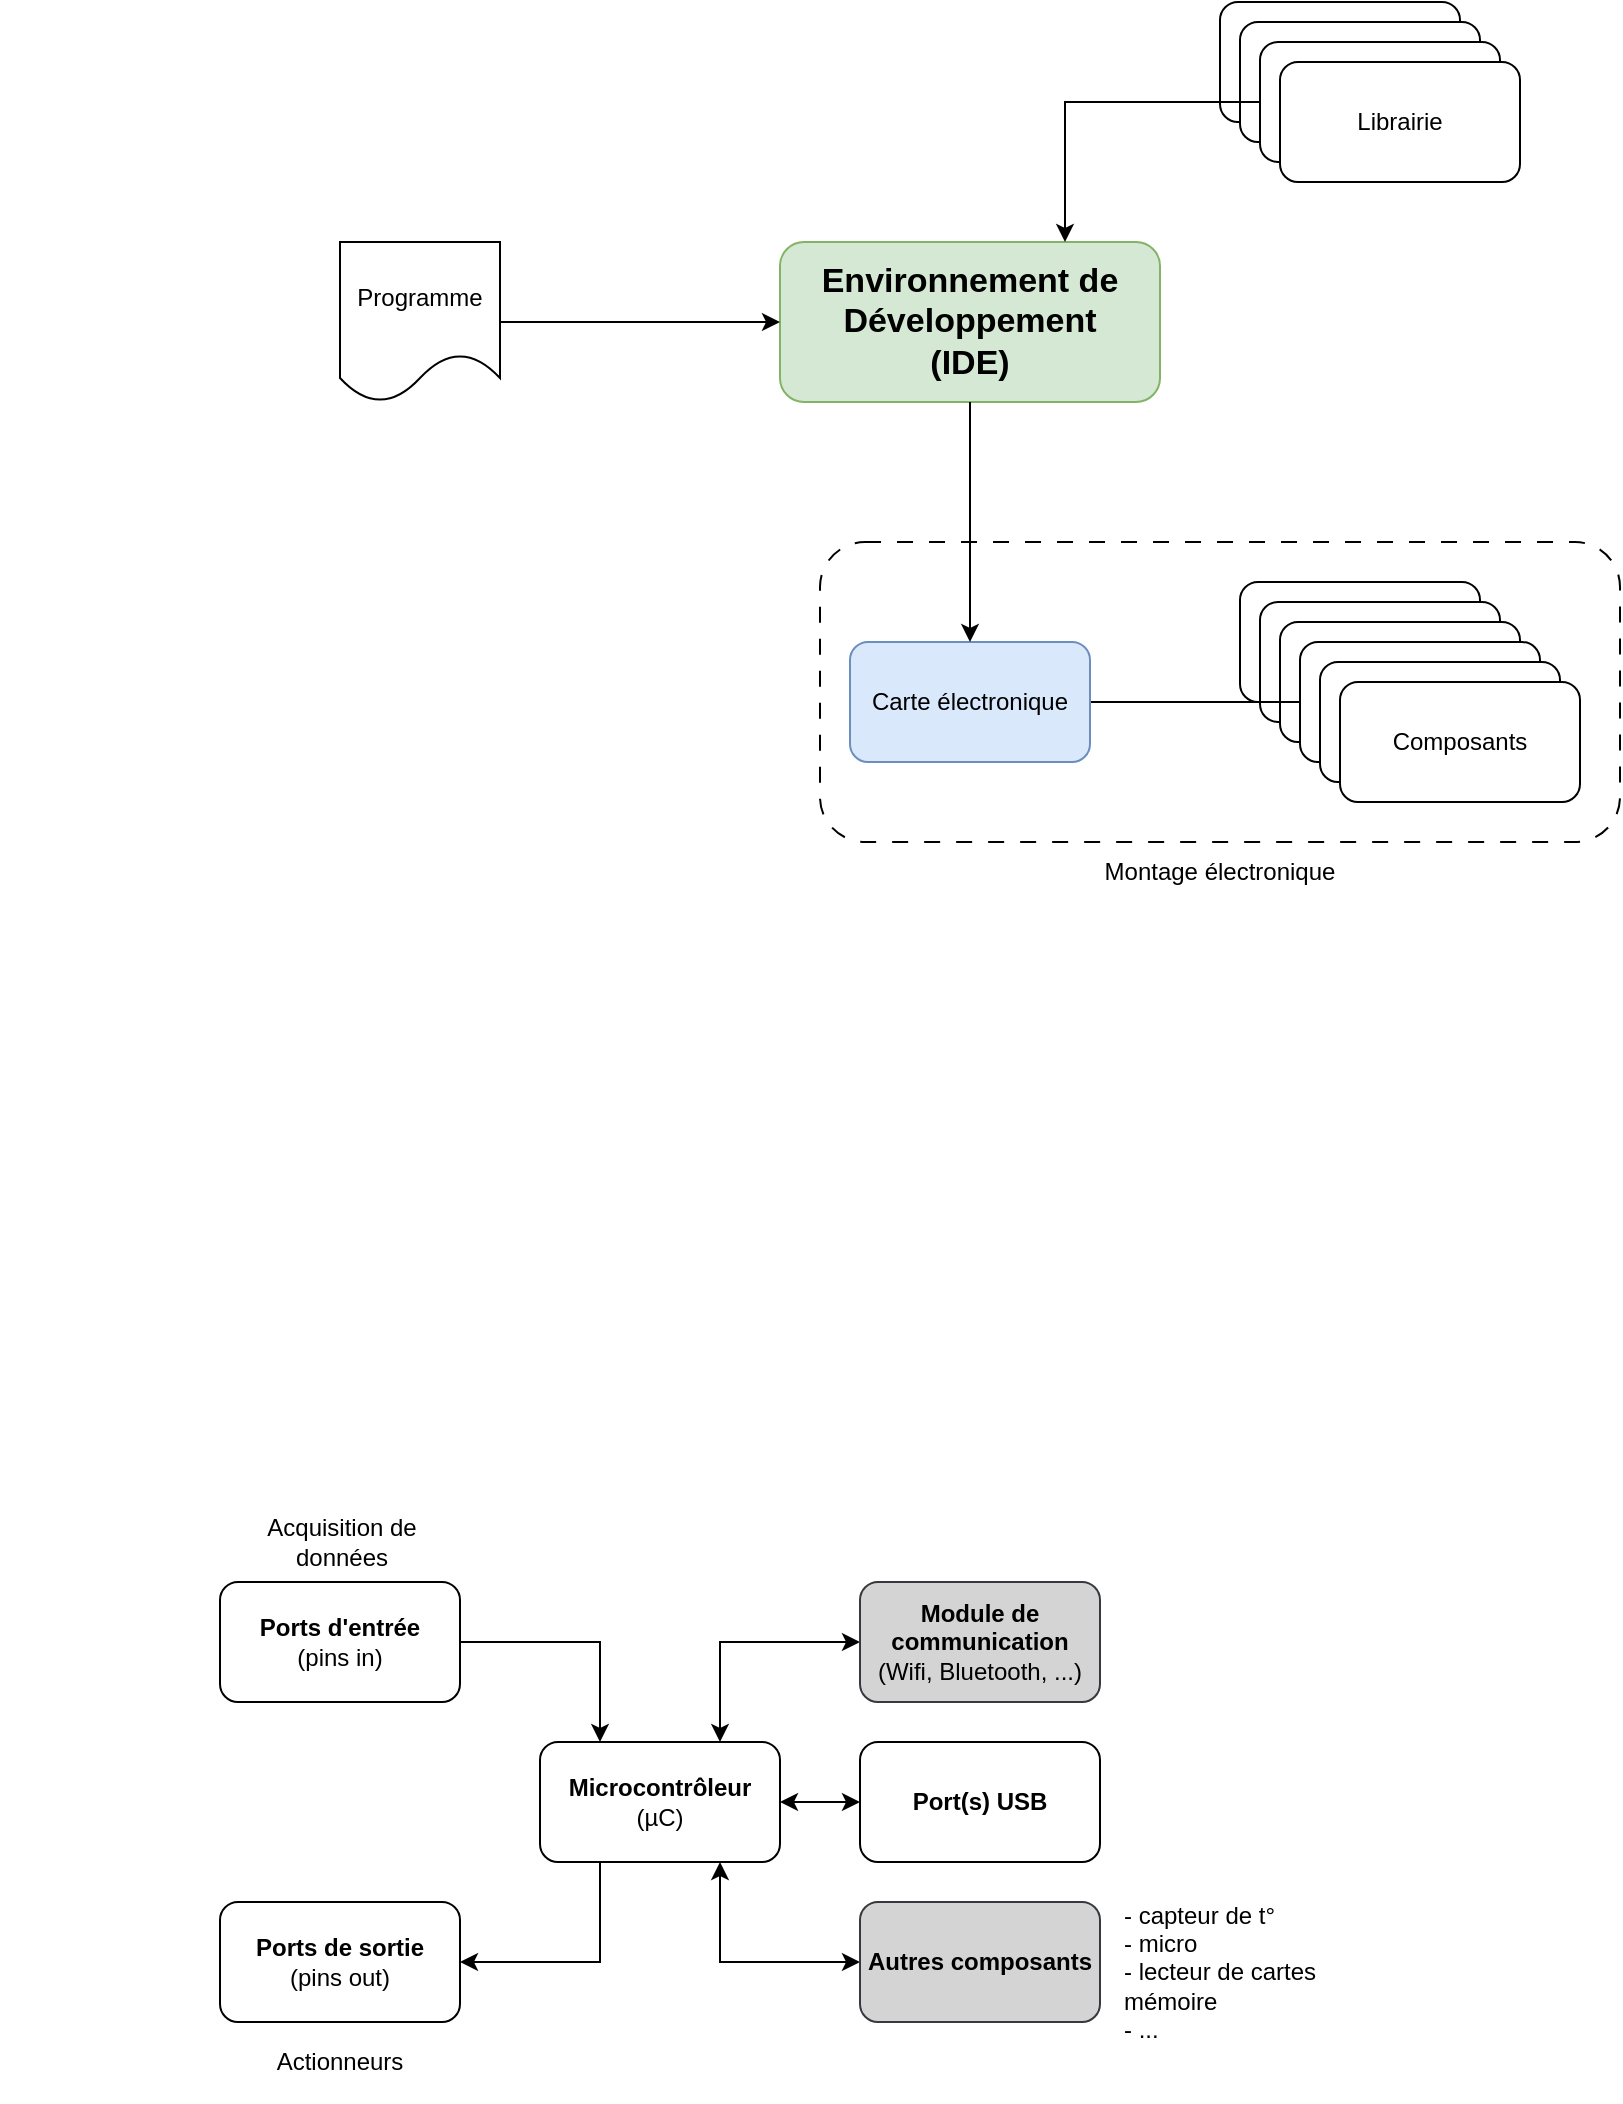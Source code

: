 <mxfile version="22.0.8" type="device">
  <diagram name="Page-1" id="zE0WQaUAqz_7t7J0Ry3Y">
    <mxGraphModel dx="2074" dy="1156" grid="1" gridSize="10" guides="1" tooltips="1" connect="1" arrows="1" fold="1" page="1" pageScale="1" pageWidth="827" pageHeight="1169" math="0" shadow="0">
      <root>
        <mxCell id="0" />
        <mxCell id="1" parent="0" />
        <mxCell id="SL3Ku4DFtACWkYJtqPDr-27" value="" style="group" vertex="1" connectable="0" parent="1">
          <mxGeometry x="50" y="80" width="810" height="601.4" as="geometry" />
        </mxCell>
        <mxCell id="SL3Ku4DFtACWkYJtqPDr-22" value="" style="rounded=1;whiteSpace=wrap;html=1;dashed=1;dashPattern=8 8;" vertex="1" parent="SL3Ku4DFtACWkYJtqPDr-27">
          <mxGeometry x="410" y="270" width="400" height="150" as="geometry" />
        </mxCell>
        <mxCell id="SL3Ku4DFtACWkYJtqPDr-19" value="" style="group" vertex="1" connectable="0" parent="SL3Ku4DFtACWkYJtqPDr-27">
          <mxGeometry x="620" y="290" width="170" height="110" as="geometry" />
        </mxCell>
        <mxCell id="SL3Ku4DFtACWkYJtqPDr-3" value="Composants" style="rounded=1;whiteSpace=wrap;html=1;" vertex="1" parent="SL3Ku4DFtACWkYJtqPDr-19">
          <mxGeometry width="120" height="60" as="geometry" />
        </mxCell>
        <mxCell id="SL3Ku4DFtACWkYJtqPDr-4" value="Composants" style="rounded=1;whiteSpace=wrap;html=1;" vertex="1" parent="SL3Ku4DFtACWkYJtqPDr-19">
          <mxGeometry x="10" y="10" width="120" height="60" as="geometry" />
        </mxCell>
        <mxCell id="SL3Ku4DFtACWkYJtqPDr-5" value="Composants" style="rounded=1;whiteSpace=wrap;html=1;" vertex="1" parent="SL3Ku4DFtACWkYJtqPDr-19">
          <mxGeometry x="20" y="20" width="120" height="60" as="geometry" />
        </mxCell>
        <mxCell id="SL3Ku4DFtACWkYJtqPDr-6" value="Composants" style="rounded=1;whiteSpace=wrap;html=1;" vertex="1" parent="SL3Ku4DFtACWkYJtqPDr-19">
          <mxGeometry x="30" y="30" width="120" height="60" as="geometry" />
        </mxCell>
        <mxCell id="SL3Ku4DFtACWkYJtqPDr-7" value="Composants" style="rounded=1;whiteSpace=wrap;html=1;" vertex="1" parent="SL3Ku4DFtACWkYJtqPDr-19">
          <mxGeometry x="40" y="40" width="120" height="60" as="geometry" />
        </mxCell>
        <mxCell id="SL3Ku4DFtACWkYJtqPDr-8" value="Composants" style="rounded=1;whiteSpace=wrap;html=1;" vertex="1" parent="SL3Ku4DFtACWkYJtqPDr-19">
          <mxGeometry x="50" y="50" width="120" height="60" as="geometry" />
        </mxCell>
        <mxCell id="SL3Ku4DFtACWkYJtqPDr-1" value="Environnement de Développement&lt;br style=&quot;font-size: 17px;&quot;&gt;(IDE)" style="rounded=1;whiteSpace=wrap;html=1;fontStyle=1;fontSize=17;fillColor=#d5e8d4;strokeColor=#82b366;" vertex="1" parent="SL3Ku4DFtACWkYJtqPDr-27">
          <mxGeometry x="390" y="120" width="190" height="80" as="geometry" />
        </mxCell>
        <mxCell id="SL3Ku4DFtACWkYJtqPDr-21" style="edgeStyle=orthogonalEdgeStyle;rounded=0;orthogonalLoop=1;jettySize=auto;html=1;exitX=1;exitY=0.5;exitDx=0;exitDy=0;endArrow=none;endFill=0;" edge="1" parent="SL3Ku4DFtACWkYJtqPDr-27" source="SL3Ku4DFtACWkYJtqPDr-2" target="SL3Ku4DFtACWkYJtqPDr-6">
          <mxGeometry relative="1" as="geometry" />
        </mxCell>
        <mxCell id="SL3Ku4DFtACWkYJtqPDr-2" value="Carte électronique" style="rounded=1;whiteSpace=wrap;html=1;fillColor=#dae8fc;strokeColor=#6c8ebf;" vertex="1" parent="SL3Ku4DFtACWkYJtqPDr-27">
          <mxGeometry x="425" y="320" width="120" height="60" as="geometry" />
        </mxCell>
        <mxCell id="SL3Ku4DFtACWkYJtqPDr-11" style="edgeStyle=orthogonalEdgeStyle;rounded=0;orthogonalLoop=1;jettySize=auto;html=1;entryX=0.5;entryY=0;entryDx=0;entryDy=0;" edge="1" parent="SL3Ku4DFtACWkYJtqPDr-27" source="SL3Ku4DFtACWkYJtqPDr-1" target="SL3Ku4DFtACWkYJtqPDr-2">
          <mxGeometry relative="1" as="geometry" />
        </mxCell>
        <mxCell id="SL3Ku4DFtACWkYJtqPDr-10" style="edgeStyle=orthogonalEdgeStyle;rounded=0;orthogonalLoop=1;jettySize=auto;html=1;" edge="1" parent="SL3Ku4DFtACWkYJtqPDr-27" source="SL3Ku4DFtACWkYJtqPDr-9" target="SL3Ku4DFtACWkYJtqPDr-1">
          <mxGeometry relative="1" as="geometry" />
        </mxCell>
        <mxCell id="SL3Ku4DFtACWkYJtqPDr-9" value="Programme" style="shape=document;whiteSpace=wrap;html=1;boundedLbl=1;" vertex="1" parent="SL3Ku4DFtACWkYJtqPDr-27">
          <mxGeometry x="170" y="120" width="80" height="80" as="geometry" />
        </mxCell>
        <mxCell id="SL3Ku4DFtACWkYJtqPDr-16" value="" style="group" vertex="1" connectable="0" parent="SL3Ku4DFtACWkYJtqPDr-27">
          <mxGeometry x="610" width="150" height="90" as="geometry" />
        </mxCell>
        <mxCell id="SL3Ku4DFtACWkYJtqPDr-12" value="Librairie" style="rounded=1;whiteSpace=wrap;html=1;" vertex="1" parent="SL3Ku4DFtACWkYJtqPDr-16">
          <mxGeometry width="120" height="60" as="geometry" />
        </mxCell>
        <mxCell id="SL3Ku4DFtACWkYJtqPDr-13" value="Librairie" style="rounded=1;whiteSpace=wrap;html=1;" vertex="1" parent="SL3Ku4DFtACWkYJtqPDr-16">
          <mxGeometry x="10" y="10" width="120" height="60" as="geometry" />
        </mxCell>
        <mxCell id="SL3Ku4DFtACWkYJtqPDr-14" value="Librairie" style="rounded=1;whiteSpace=wrap;html=1;" vertex="1" parent="SL3Ku4DFtACWkYJtqPDr-16">
          <mxGeometry x="20" y="20" width="120" height="60" as="geometry" />
        </mxCell>
        <mxCell id="SL3Ku4DFtACWkYJtqPDr-15" value="Librairie" style="rounded=1;whiteSpace=wrap;html=1;" vertex="1" parent="SL3Ku4DFtACWkYJtqPDr-16">
          <mxGeometry x="30" y="30" width="120" height="60" as="geometry" />
        </mxCell>
        <mxCell id="SL3Ku4DFtACWkYJtqPDr-17" style="edgeStyle=orthogonalEdgeStyle;rounded=0;orthogonalLoop=1;jettySize=auto;html=1;entryX=0.75;entryY=0;entryDx=0;entryDy=0;" edge="1" parent="SL3Ku4DFtACWkYJtqPDr-27" source="SL3Ku4DFtACWkYJtqPDr-14" target="SL3Ku4DFtACWkYJtqPDr-1">
          <mxGeometry relative="1" as="geometry" />
        </mxCell>
        <mxCell id="SL3Ku4DFtACWkYJtqPDr-23" value="Montage électronique" style="text;html=1;strokeColor=none;fillColor=none;align=center;verticalAlign=middle;whiteSpace=wrap;rounded=0;" vertex="1" parent="SL3Ku4DFtACWkYJtqPDr-27">
          <mxGeometry x="410" y="420" width="400" height="30" as="geometry" />
        </mxCell>
        <mxCell id="SL3Ku4DFtACWkYJtqPDr-24" value="" style="shape=image;verticalLabelPosition=bottom;labelBackgroundColor=default;verticalAlign=top;aspect=fixed;imageAspect=0;image=https://images.sftcdn.net/images/t_app-cover-m,f_auto/p/00e71768-9b24-11e6-bed8-00163ed833e7/3929059378/wallpaper-homer-simpsons-screenshot.jpg;" vertex="1" parent="SL3Ku4DFtACWkYJtqPDr-27">
          <mxGeometry y="100" width="160" height="120" as="geometry" />
        </mxCell>
        <mxCell id="SL3Ku4DFtACWkYJtqPDr-25" value="" style="shape=image;verticalLabelPosition=bottom;labelBackgroundColor=default;verticalAlign=top;aspect=fixed;imageAspect=0;image=https://www.maths-info-lycee.fr/images/icn_arduino_mont_diode1.jpg;" vertex="1" parent="SL3Ku4DFtACWkYJtqPDr-27">
          <mxGeometry x="430" y="450" width="372.3" height="151.4" as="geometry" />
        </mxCell>
        <mxCell id="SL3Ku4DFtACWkYJtqPDr-44" value="" style="group" vertex="1" connectable="0" parent="1">
          <mxGeometry x="160" y="830" width="590" height="300" as="geometry" />
        </mxCell>
        <mxCell id="SL3Ku4DFtACWkYJtqPDr-28" value="&lt;b&gt;Microcontrôleur&lt;/b&gt;&lt;br&gt;(µC)" style="rounded=1;whiteSpace=wrap;html=1;" vertex="1" parent="SL3Ku4DFtACWkYJtqPDr-44">
          <mxGeometry x="160" y="120" width="120" height="60" as="geometry" />
        </mxCell>
        <mxCell id="SL3Ku4DFtACWkYJtqPDr-31" style="edgeStyle=orthogonalEdgeStyle;rounded=0;orthogonalLoop=1;jettySize=auto;html=1;entryX=0.25;entryY=0;entryDx=0;entryDy=0;" edge="1" parent="SL3Ku4DFtACWkYJtqPDr-44" source="SL3Ku4DFtACWkYJtqPDr-29" target="SL3Ku4DFtACWkYJtqPDr-28">
          <mxGeometry relative="1" as="geometry" />
        </mxCell>
        <mxCell id="SL3Ku4DFtACWkYJtqPDr-29" value="&lt;b&gt;Ports d&#39;entrée&lt;br&gt;&lt;/b&gt;(pins in)" style="rounded=1;whiteSpace=wrap;html=1;" vertex="1" parent="SL3Ku4DFtACWkYJtqPDr-44">
          <mxGeometry y="40" width="120" height="60" as="geometry" />
        </mxCell>
        <mxCell id="SL3Ku4DFtACWkYJtqPDr-30" value="&lt;b&gt;Ports de sortie&lt;br&gt;&lt;/b&gt;(pins out)" style="rounded=1;whiteSpace=wrap;html=1;" vertex="1" parent="SL3Ku4DFtACWkYJtqPDr-44">
          <mxGeometry y="200" width="120" height="60" as="geometry" />
        </mxCell>
        <mxCell id="SL3Ku4DFtACWkYJtqPDr-33" style="edgeStyle=orthogonalEdgeStyle;rounded=0;orthogonalLoop=1;jettySize=auto;html=1;exitX=0.25;exitY=1;exitDx=0;exitDy=0;entryX=1;entryY=0.5;entryDx=0;entryDy=0;" edge="1" parent="SL3Ku4DFtACWkYJtqPDr-44" source="SL3Ku4DFtACWkYJtqPDr-28" target="SL3Ku4DFtACWkYJtqPDr-30">
          <mxGeometry relative="1" as="geometry" />
        </mxCell>
        <mxCell id="SL3Ku4DFtACWkYJtqPDr-38" style="edgeStyle=orthogonalEdgeStyle;rounded=0;orthogonalLoop=1;jettySize=auto;html=1;entryX=0.75;entryY=0;entryDx=0;entryDy=0;startArrow=classic;startFill=1;" edge="1" parent="SL3Ku4DFtACWkYJtqPDr-44" source="SL3Ku4DFtACWkYJtqPDr-34" target="SL3Ku4DFtACWkYJtqPDr-28">
          <mxGeometry relative="1" as="geometry" />
        </mxCell>
        <mxCell id="SL3Ku4DFtACWkYJtqPDr-34" value="&lt;b&gt;Module de communication&lt;br&gt;&lt;/b&gt;(Wifi, Bluetooth, ...)" style="rounded=1;whiteSpace=wrap;html=1;fillColor=#D4D4D4;strokeColor=#36393d;" vertex="1" parent="SL3Ku4DFtACWkYJtqPDr-44">
          <mxGeometry x="320" y="40" width="120" height="60" as="geometry" />
        </mxCell>
        <mxCell id="SL3Ku4DFtACWkYJtqPDr-37" style="edgeStyle=orthogonalEdgeStyle;rounded=0;orthogonalLoop=1;jettySize=auto;html=1;entryX=1;entryY=0.5;entryDx=0;entryDy=0;startArrow=classic;startFill=1;" edge="1" parent="SL3Ku4DFtACWkYJtqPDr-44" source="SL3Ku4DFtACWkYJtqPDr-35" target="SL3Ku4DFtACWkYJtqPDr-28">
          <mxGeometry relative="1" as="geometry" />
        </mxCell>
        <mxCell id="SL3Ku4DFtACWkYJtqPDr-35" value="&lt;b&gt;Port(s) USB&lt;/b&gt;" style="rounded=1;whiteSpace=wrap;html=1;" vertex="1" parent="SL3Ku4DFtACWkYJtqPDr-44">
          <mxGeometry x="320" y="120" width="120" height="60" as="geometry" />
        </mxCell>
        <mxCell id="SL3Ku4DFtACWkYJtqPDr-39" style="edgeStyle=orthogonalEdgeStyle;rounded=0;orthogonalLoop=1;jettySize=auto;html=1;entryX=0.75;entryY=1;entryDx=0;entryDy=0;startArrow=classic;startFill=1;" edge="1" parent="SL3Ku4DFtACWkYJtqPDr-44" source="SL3Ku4DFtACWkYJtqPDr-36" target="SL3Ku4DFtACWkYJtqPDr-28">
          <mxGeometry relative="1" as="geometry" />
        </mxCell>
        <mxCell id="SL3Ku4DFtACWkYJtqPDr-36" value="&lt;b&gt;Autres composants&lt;/b&gt;" style="rounded=1;whiteSpace=wrap;html=1;fillColor=#D4D4D4;strokeColor=#36393d;" vertex="1" parent="SL3Ku4DFtACWkYJtqPDr-44">
          <mxGeometry x="320" y="200" width="120" height="60" as="geometry" />
        </mxCell>
        <mxCell id="SL3Ku4DFtACWkYJtqPDr-40" value="- capteur de t°&lt;br&gt;&lt;div style=&quot;&quot;&gt;&lt;span style=&quot;background-color: initial;&quot;&gt;- micro&lt;/span&gt;&lt;/div&gt;&lt;div style=&quot;&quot;&gt;&lt;span style=&quot;background-color: initial;&quot;&gt;- lecteur de cartes mémoire&lt;/span&gt;&lt;/div&gt;&lt;div style=&quot;&quot;&gt;- ...&lt;/div&gt;" style="text;html=1;strokeColor=none;fillColor=none;align=left;verticalAlign=middle;whiteSpace=wrap;rounded=0;" vertex="1" parent="SL3Ku4DFtACWkYJtqPDr-44">
          <mxGeometry x="450" y="200" width="140" height="70" as="geometry" />
        </mxCell>
        <mxCell id="SL3Ku4DFtACWkYJtqPDr-42" value="&lt;div style=&quot;text-align: center;&quot;&gt;&lt;span style=&quot;background-color: initial;&quot;&gt;Acquisition de données&lt;/span&gt;&lt;/div&gt;" style="text;html=1;strokeColor=none;fillColor=none;align=left;verticalAlign=middle;whiteSpace=wrap;rounded=0;" vertex="1" parent="SL3Ku4DFtACWkYJtqPDr-44">
          <mxGeometry x="10" width="100" height="40" as="geometry" />
        </mxCell>
        <mxCell id="SL3Ku4DFtACWkYJtqPDr-43" value="&lt;div style=&quot;&quot;&gt;&lt;span style=&quot;background-color: initial;&quot;&gt;Actionneurs&lt;/span&gt;&lt;/div&gt;" style="text;html=1;strokeColor=none;fillColor=none;align=center;verticalAlign=middle;whiteSpace=wrap;rounded=0;" vertex="1" parent="SL3Ku4DFtACWkYJtqPDr-44">
          <mxGeometry x="10" y="260" width="100" height="40" as="geometry" />
        </mxCell>
      </root>
    </mxGraphModel>
  </diagram>
</mxfile>
